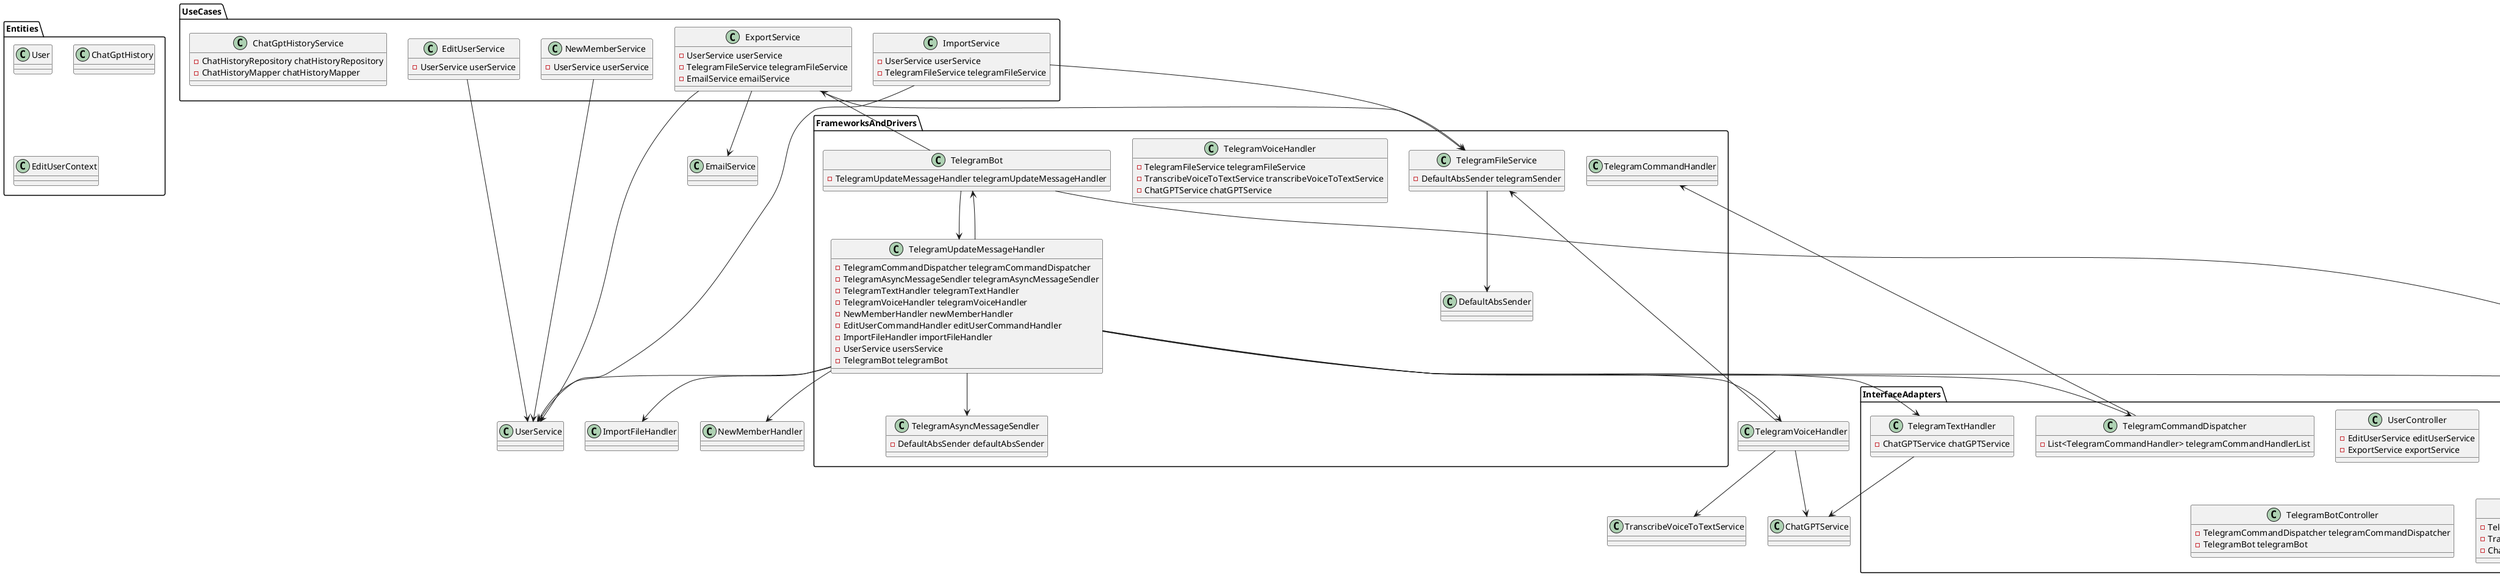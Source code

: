 @startuml clean_architecture

' Слой сущностей (Entities)
package "Entities" {
    class User
    class ChatGptHistory
    class EditUserContext
}

' Слой сценариев использования (Use Cases)
package "UseCases" {
    class EditUserService {
        - UserService userService
    }
    class ExportService {
        - UserService userService
        - TelegramFileService telegramFileService
        - EmailService emailService
    }
    class ImportService {
        - UserService userService
        - TelegramFileService telegramFileService
    }
    class NewMemberService {
        - UserService userService
    }
    class ChatGptHistoryService {
        - ChatHistoryRepository chatHistoryRepository
        - ChatHistoryMapper chatHistoryMapper
    }
}

' Слой адаптеров интерфейсов (Interface Adapters)
package "InterfaceAdapters" {
    class UserController {
        - EditUserService editUserService
        - ExportService exportService
    }
    class ChatHistoryRepository
    class ChatHistoryMapper
    class TelegramBotController {
        - TelegramCommandDispatcher telegramCommandDispatcher
        - TelegramBot telegramBot
    }
    class TelegramCommandDispatcher {
        - List<TelegramCommandHandler> telegramCommandHandlerList
    }
    class TelegramTextHandler {
        - ChatGPTService chatGPTService
    }
    class TelegramVoiceHandler {
        - TelegramFileService telegramFileService
        - TranscribeVoiceToTextService transcribeVoiceToTextService
        - ChatGPTService chatGPTService
    }
}

' Слой фреймворков и драйверов (Frameworks & Drivers)
package "FrameworksAndDrivers" {
    class TelegramBot {
        - TelegramUpdateMessageHandler telegramUpdateMessageHandler
    }
    class TelegramFileService {
        - DefaultAbsSender telegramSender
    }
    class TelegramUpdateMessageHandler {
        - TelegramCommandDispatcher telegramCommandDispatcher
        - TelegramAsyncMessageSendler telegramAsyncMessageSendler
        - TelegramTextHandler telegramTextHandler
        - TelegramVoiceHandler telegramVoiceHandler
        - NewMemberHandler newMemberHandler
        - EditUserCommandHandler editUserCommandHandler
        - ImportFileHandler importFileHandler
        - UserService usersService
        - TelegramBot telegramBot
    }
    class TelegramAsyncMessageSendler {
        - DefaultAbsSender defaultAbsSender
    }
    class TelegramVoiceHandler {
        - TelegramFileService telegramFileService
        - TranscribeVoiceToTextService transcribeVoiceToTextService
        - ChatGPTService chatGPTService
    }
    class DefaultAbsSender
    class TelegramCommandHandler
}

' Взаимосвязи между классами
EditUserService --> UserService
ExportService --> UserService
ExportService --> TelegramFileService
ExportService --> EmailService
ImportService --> UserService
ImportService --> TelegramFileService
NewMemberService --> UserService
TelegramCommandDispatcher --> TelegramCommandHandler
TelegramTextHandler --> ChatGPTService
TelegramVoiceHandler --> TelegramFileService
TelegramVoiceHandler --> TranscribeVoiceToTextService
TelegramVoiceHandler --> ChatGPTService
TelegramUpdateMessageHandler --> TelegramCommandDispatcher
TelegramUpdateMessageHandler --> TelegramAsyncMessageSendler
TelegramUpdateMessageHandler --> TelegramTextHandler
TelegramUpdateMessageHandler --> TelegramVoiceHandler
TelegramUpdateMessageHandler --> NewMemberHandler
TelegramUpdateMessageHandler --> EditUserCommandHandler
TelegramUpdateMessageHandler --> ImportFileHandler
TelegramUpdateMessageHandler --> UserService
TelegramUpdateMessageHandler --> TelegramBot
TelegramFileService --> DefaultAbsSender
TelegramBot --> TelegramUpdateMessageHandler
TelegramBot --> EditUserCommandHandler
TelegramBot --> ExportService

@enduml
